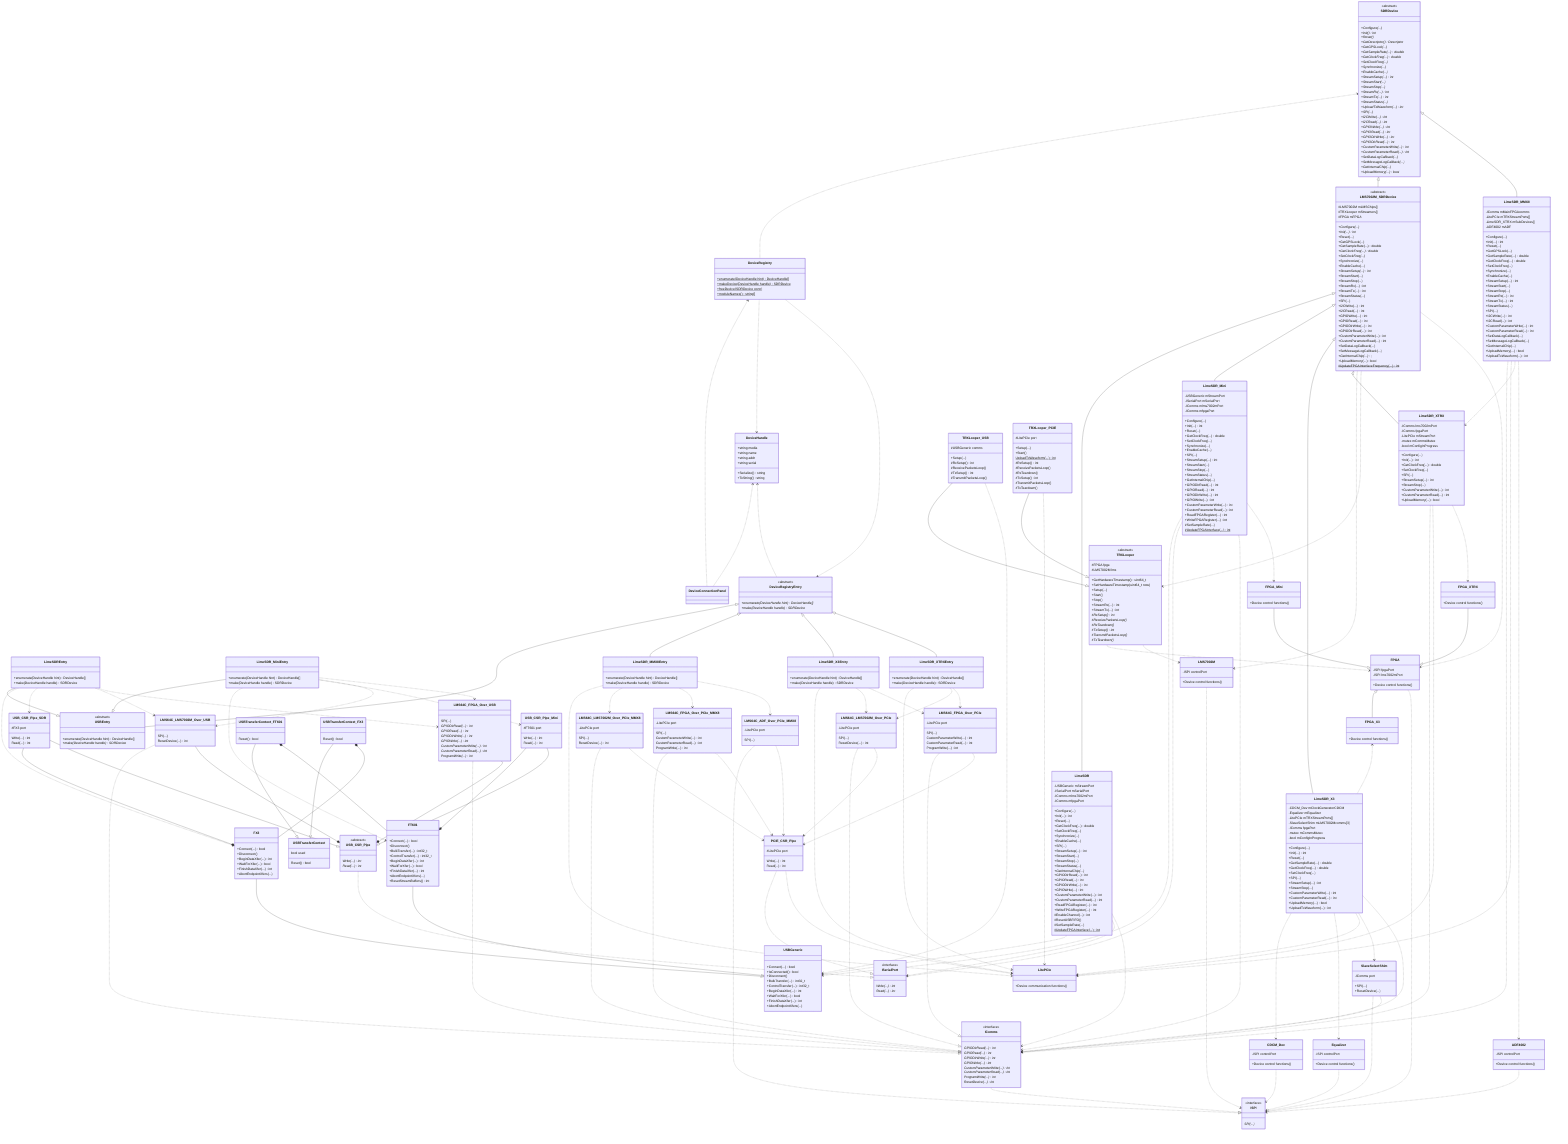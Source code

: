 classDiagram
    direction TB

    %%namespace DeviceEntry {
        class DeviceHandle {
            +string media
            +string name
            +string addr
            +string serial

            +Serialize() string
            +ToString() string
        }

        class DeviceRegistryEntry {
            <<abstract>>
            +enumerate(DeviceHandle hint) DeviceHandle[] *
            +make(DeviceHandle handle) SDRDevice *
        }

        class DeviceRegistry {
            +enumerate(DeviceHandle hint) DeviceHandle[] $
            +makeDevice(DeviceHandle handle) SDRDevice$
            +freeDevice(SDRDevice conn)$
            +moduleNames() string[]$
        }

        class LimeSDREntry {
            +enumerate(DeviceHandle hint) DeviceHandle[]
            +make(DeviceHandle handle) SDRDevice
        }

        class LimeSDR_MiniEntry {
            +enumerate(DeviceHandle hint) DeviceHandle[]
            +make(DeviceHandle handle) SDRDevice
        }

        class LimeSDR_MMX8Entry {
            +enumerate(DeviceHandle hint) DeviceHandle[]
            +make(DeviceHandle handle) SDRDevice
        }

        class LimeSDR_X3Entry {
            +enumerate(DeviceHandle hint) DeviceHandle[]
            +make(DeviceHandle handle) SDRDevice
        }

        class LimeSDR_XTRXEntry {
            +enumerate(DeviceHandle hint) DeviceHandle[]
            +make(DeviceHandle handle) SDRDevice
        }

        class USBEntry {
            <<abstract>>
            +enumerate(DeviceHandle hint) DeviceHandle[]
            +make(DeviceHandle handle) SDRDevice *
        }
    %%}

    %%namespace USBCommunications {
        class LMS64C_LMS7002M_Over_USB {
            SPI(...)
            ResetDevice(...) int
        }

        class LMS64C_FPGA_Over_USB {
            SPI(...)

            GPIODirRead(...) int *
            GPIORead(...) int *
            GPIODirWrite(...) int *
            GPIOWrite(...) int *

            CustomParameterWrite(...) int *
            CustomParameterRead(...) int *

            ProgramWrite(...) int *
        }

        class USB_CSR_Pipe_Mini {
            Write(...) int
            Read(...) int
            #FT601 port
        }

        class USB_CSR_Pipe_SDR {
            Write(...) int
            Read(...) int
            #FX3 port
        }

        class USBTransferContext_FT601 {
            Reset() bool
        }

        class USBTransferContext_FX3 {
            Reset() bool
        }

        class FT601 {
            +Connect(...) bool
            +Disconnect()

            +BulkTransfer(...) int32_t
            +ControlTransfer(...) int32_t

            +BeginDataXfer(...) int
            +WaitForXfer(...) bool
            +FinishDataXfer(...) int
            +AbortEndpointXfers(...)
            +ResetStreamBuffers() int
        }

        class FX3 {
            +Connect(...) bool
            +Disconnect()

            +BeginDataXfer(...) int
            +WaitForXfer(...) bool
            +FinishDataXfer(...) int
            +AbortEndpointXfers(...)
        }

        class USB_CSR_Pipe {
            <<abstract>>
            Write(...) int *
            Read(...) int *
        }

        class USBGeneric {
            +Connect(...) bool
            +IsConnected() bool
            +Disconnect()

            +BulkTransfer(...) int32_t
            +ControlTransfer(...) int32_t

            +BeginDataXfer(...) int
            +WaitForXfer(...) bool
            +FinishDataXfer(...) int
            +AbortEndpointXfers(...)
        }

        class USBTransferContext {
            bool used
            Reset() bool
        }
    %%}

    %%namespace Devices {
        class LimeSDR {
            +Configure(...)

            +Init(...)int
            +Reset(...)

            +GetClockFreq(...)double
            +SetClockFreq(...)

            +Synchronize(...)
            +EnableCache(...)

            +SPI(...)

            +StreamSetup(...)int

            +StreamStart(...)
            +StreamStop(...)

            +StreamStatus(...)

            +GetInternalChip(...)*

            +GPIODirRead(...)int
            +GPIORead(...)int
            +GPIODirWrite(...)int
            +GPIOWrite(...)int

            +CustomParameterWrite(...)int
            +CustomParameterRead(...)int

            +ReadFPGARegister(...)int
            +WriteFPGARegister(...)int

            #EnableChannel(...) int
            #ResetUSBFIFO()
            #SetSampleRate(...)
            #UpdateFPGAInterface(...)int $

            -USBGeneric mStreamPort
            -ISerialPort mSerialPort
            -IComms mlms7002mPort
            -IComms mfpgaPort
        }

        class LimeSDR_Mini {
            +Configure(...)

            +Init(...)int
            +Reset(...)

            +GetClockFreq(...)double
            +SetClockFreq(...)

            +Synchronize(...)
            +EnableCache(...)

            +SPI(...)

            +StreamSetup(...)int
            +StreamStart(...)
            +StreamStop(...)
            +StreamStatus(...)

            +GetInternalChip(...)

            +GPIODirRead(...)int
            +GPIORead(...)int
            +GPIODirWrite(...)int
            +GPIOWrite(...)int

            +CustomParameterWrite(...)int
            +CustomParameterRead(...)int

            +ReadFPGARegister(...)int
            +WriteFPGARegister(...)int

            #SetSampleRate(...)
            #UpdateFPGAInterface(...)int $

            -USBGeneric mStreamPort
            -ISerialPort mSerialPort
            -IComms mlms7002mPort
            -IComms mfpgaPort
        }

        class LimeSDR_X3 {
            +Configure(...)

            +Init(...)int
            +Reset(...)

            +GetSampleRate(...)double

            +GetClockFreq(...)double
            +SetClockFreq(...)

            +SPI(...)

            +StreamSetup(...)int
            +StreamStop(...)

            +CustomParameterWrite(...)int
            +CustomParameterRead(...)int

            +UploadMemory(...)bool
            +UploadTxWaveform(...)int

            -CDCM_Dev mClockGeneratorCDCM
            -Equalizer mEqualizer
            -LitePCIe mTRXStreamPorts[]
            -SlaveSelectShim mLMS7002Mcomms[3]
            -IComms fpgaPort
            -mutex mCommsMutex
            -bool mConfigInProgress
        }

        class LimeSDR_XTRX {
            +Configure(...)

            +Init(...)int

            +GetClockFreq(...)double
            +SetClockFreq(...)

            +SPI(...)

            +StreamSetup(...)int
            +StreamStop(...)

            +CustomParameterWrite(...)int
            +CustomParameterRead(...)int

            +UploadMemory(...)bool

            -IComms lms7002mPort
            -IComms fpgaPort
            -LitePCIe mStreamPort
            -mutex mCommsMutex
            -bool mConfigInProgress
        }

        class LimeSDR_MMX8 {
            +Configure(...)

            +Init(...)int
            +Reset(...)
            +GetGPSLock(...)

            +GetSampleRate(...)double

            +GetClockFreq(...)double
            +SetClockFreq(...)

            +Synchronize(...)
            +EnableCache(...)

            +StreamSetup(...)int
            +StreamStart(...)
            +StreamStop(...)

            +StreamRx(...)int
            +StreamTx(...)int
            +StreamStatus(...)

            +SPI(...)
            +I2CWrite(...)int
            +I2CRead(...)int

            +CustomParameterWrite(...)int
            +CustomParameterRead(...)int

            +SetDataLogCallback(...)
            +SetMessageLogCallback(...)

            +GetInternalChip(...)

            +UploadMemory(...)bool
            +UploadTxWaveform(...)int

            -IComms mMainFPGAcomms
            -LitePCIe mTRXStreamPorts[]
            -LimeSDR_XTRX mSubDevices[]
            -ADF4002 mADF
        }
    %%}

    %%namespace Interfaces {
        class ISPI {
            <<interface>>
            SPI(...) *
        }

        class IComms {
            <<interface>>
            GPIODirRead(...) int *
            GPIORead(...) int *
            GPIODirWrite(...) int *
            GPIOWrite(...) int *

            CustomParameterWrite(...) int *
            CustomParameterRead(...) int *

            ProgramWrite(...) int *

            ResetDevice(...) int *
        }

        class ISerialPort {
            <<interface>>
            Write(...) int *
            Read(...) int *
        }
    %%}

    %%namespace PCIeCommunications {
        class LitePCIe {
            +Device communication functions()
        }

        class LMS64C_LMS7002M_Over_PCIe {
            SPI(...)
            ResetDevice(...) int

            -LitePCIe port
        }

        class LMS64C_FPGA_Over_PCIe {
            SPI(...)
            CustomParameterWrite(...) int
            CustomParameterRead(...) int
            ProgramWrite(...) int

            -LitePCIe port
        }

        class LMS64C_LMS7002M_Over_PCIe_MMX8 {
            SPI(...)
            ResetDevice(...) int

            -LitePCIe port
        }

        class LMS64C_FPGA_Over_PCIe_MMX8 {
            SPI(...)
            CustomParameterWrite(...) int
            CustomParameterRead(...) int
            ProgramWrite(...) int

            -LitePCIe port
        }

        class LMS64C_ADF_Over_PCIe_MMX8 {
            SPI(...)
            -LitePCIe port
        }

        class PCIE_CSR_Pipe {
            Write(...) int
            Read(...) int

            #LitePCIe port
        }
    %%}

    %%namespace Components {
        class LMS7002M {
            -ISPI controlPort
            +Device control functions()
        }

        class ADF4002 {
            -ISPI controlPort
            +Device control functions()
        }

        class CDCM_Dev {
            -ISPI controlPort
            +Device control functions()
        }

        class Equalizer {
            -ISPI controlPort
            +Device control functions()
        }

        class FPGA {
            -ISPI fpgaPort
            -ISPI lms7002mPort

            +Device control functions()
        }

        class FPGA_Mini {
            +Device control functions()
        }

        class FPGA_X3 {
            +Device control functions()
        }          

        class FPGA_XTRX {
            +Device control functions()
        }
    %%}

    class SDRDevice {
        <<abstract>>
        +Configure(...)*

        +Init() int*
        +Reset()*

        +GetDescriptor() Descriptor *
        +GetGPSLock(...)*
        +GetSampleRate(...) double*

        +GetClockFreq(...) double*
        +SetClockFreq(...) *

        +Synchronize(...) *
        +EnableCache(...) *

        +StreamSetup(...) int*
        +StreamStart(...) *
        +StreamStop(...) *

        +StreamRx(...) int*
        +StreamTx(...) int*
        +StreamStatus(...) *

        +UploadTxWaveform(...) int*

        +SPI(...) *
        +I2CWrite(...) int*
        +I2CRead(...) int*

        +GPIOWrite(...) int*
        +GPIORead(...) int*
        +GPIODirWrite(...) int*
        +GPIODirRead(...) int*

        +CustomParameterWrite(...) int*
        +CustomParameterRead(...) int*

        +SetDataLogCallback(...) *
        +SetMessageLogCallback(...) *

        +GetInternalChip(...) *

        +UploadMemory(...) bool*
    }

    class LMS7002M_SDRDevice {
        <<abstract>>
        +Configure(...)*

        +Init(...)int*
        +Reset(...)
        +GetGPSLock(...)

        +GetSampleRate(...)double

        +GetClockFreq(...)double*
        +SetClockFreq(...)*

        +Synchronize(...)
        +EnableCache(...)

        +StreamSetup(...)int*
        +StreamStart(...)
        +StreamStop(...)

        +StreamRx(...)int
        +StreamTx(...)int
        +StreamStatus(...)

        +SPI(...)

        +I2CWrite(...)int
        +I2CRead(...)int
        +GPIOWrite(...)int
        +GPIORead(...)int
        +GPIODirWrite(...)int
        +GPIODirRead(...)int
        +CustomParameterWrite(...)int
        +CustomParameterRead(...)int

        +SetDataLogCallback(...)
        +SetMessageLogCallback(...)

        +GetInternalChip(...)*;

        +UploadMemory(...)bool

        #UpdateFPGAInterfaceFrequency(...) int $
        #LMS7002M mLMSChips[]
        #TRXLooper mStreamers[]
        #FPGA mFPGA
    }

    class SlaveSelectShim {
        -IComms port
        +SPI(...)
        +ResetDevice(...)
    }

    class TRXLooper {
        <<abstract>>
        +GetHardwareTimestamp() uint64_t
        +SetHardwareTimestamp(uint64_t now)
        +Setup(...)
        +Start()
        +Stop()

        +StreamRx(...)int
        +StreamTx(...)int

        #RxSetup()int*
        #ReceivePacketsLoop()*
        #RxTeardown()*

        #TxSetup()int*
        #TransmitPacketsLoop()*
        #TxTeardown()*

        #FPGA fpga
        #LMS7002M lms
    }

    class TRXLooper_USB {
        +Setup(...)

        #RxSetup()int
        #ReceivePacketsLoop()

        #TxSetup()int
        #TransmitPacketsLoop()
        #USBGeneric comms
    }

    class TRXLooper_PCIE {
        +Setup(...)
        +Start()

        UploadTxWaveform(...) int$

        #RxSetup()int
        #ReceivePacketsLoop()
        #RxTeardown()

        #TxSetup()int
        #TransmitPacketsLoop()
        #TxTeardown()
        #LitePCIe port
    }

    %% Device entry tree
    DeviceRegistry <.. DeviceConnectionPanel
    DeviceHandle <.. DeviceConnectionPanel

    DeviceRegistryEntry <|-- USBEntry
    LimeSDREntry --|> USBEntry
    LimeSDR_MiniEntry --|> USBEntry

    DeviceRegistryEntry <|-- LimeSDR_MMX8Entry
    DeviceRegistryEntry <|-- LimeSDR_X3Entry
    DeviceRegistryEntry <|-- LimeSDR_XTRXEntry

    SDRDevice <.. DeviceRegistry
    DeviceRegistry ..> DeviceHandle 
    DeviceHandle <.. DeviceRegistryEntry
    DeviceRegistry ..> DeviceRegistryEntry

    %% Interface implementations
    IComms ..|> ISPI

    USB_CSR_Pipe ..|> ISerialPort
    LMS64C_LMS7002M_Over_USB ..|> IComms
    LMS64C_FPGA_Over_USB ..|> IComms

    SlaveSelectShim ..|> ISPI
    PCIE_CSR_Pipe ..|> ISerialPort

    LMS64C_FPGA_Over_PCIe ..|> IComms
    LMS64C_LMS7002M_Over_PCIe ..|> IComms

    LMS64C_ADF_Over_PCIe_MMX8 ..|> ISPI
    LMS64C_FPGA_Over_PCIe_MMX8 ..|> IComms
    LMS64C_LMS7002M_Over_PCIe_MMX8 ..|> IComms

    %% SDRDevice implementations
    SDRDevice <|-- LMS7002M_SDRDevice
    SDRDevice <|-- LimeSDR_MMX8
    LMS7002M_SDRDevice <|-- LimeSDR
    LMS7002M_SDRDevice <|-- LimeSDR_Mini
    LMS7002M_SDRDevice <|-- LimeSDR_X3
    LMS7002M_SDRDevice <|-- LimeSDR_XTRX

    %% USB entry connections
    LimeSDREntry ..> FX3
    LimeSDREntry ..> USB_CSR_Pipe_SDR
    LimeSDREntry ..> LMS64C_LMS7002M_Over_USB
    LimeSDREntry ..> LMS64C_FPGA_Over_USB

    LimeSDR_MiniEntry ..> FT601
    LimeSDR_MiniEntry ..> USB_CSR_Pipe_Mini
    LimeSDR_MiniEntry ..> LMS64C_LMS7002M_Over_USB
    LimeSDR_MiniEntry ..> LMS64C_FPGA_Over_USB

    %% USB connections
    LMS64C_LMS7002M_Over_USB --* USB_CSR_Pipe
    LMS64C_FPGA_Over_USB --* USB_CSR_Pipe

    USB_CSR_Pipe_Mini --* FT601
    USB_CSR_Pipe_SDR --* FX3

    USB_CSR_Pipe_Mini --|> USB_CSR_Pipe
    USB_CSR_Pipe_SDR --|> USB_CSR_Pipe

    FT601 --|> USBGeneric
    FX3 --|> USBGeneric

    USBTransferContext_FT601 --|> USBTransferContext
    USBTransferContext_FX3 --|> USBTransferContext

    USBTransferContext_FT601 *-- FT601
    USBTransferContext_FX3 *-- FX3

    %% USB devices
    LimeSDR ..> USBGeneric
    LimeSDR ..> ISerialPort
    LimeSDR ..> IComms

    LimeSDR_Mini ..> USBGeneric
    LimeSDR_Mini ..> ISerialPort
    LimeSDR_Mini ..> IComms
    LimeSDR_Mini ..> FPGA_Mini

    %% PCIe connections
    PCIE_CSR_Pipe ..> LitePCIe
    SlaveSelectShim ..> IComms

    LMS64C_FPGA_Over_PCIe ..> PCIE_CSR_Pipe
    LMS64C_LMS7002M_Over_PCIe ..> PCIE_CSR_Pipe

    LMS64C_ADF_Over_PCIe_MMX8 ..> PCIE_CSR_Pipe
    LMS64C_FPGA_Over_PCIe_MMX8 ..> PCIE_CSR_Pipe
    LMS64C_LMS7002M_Over_PCIe_MMX8 ..> PCIE_CSR_Pipe

    %% PCIe entry connections
    LimeSDR_X3Entry ..> LitePCIe
    LimeSDR_X3Entry ..> LMS64C_LMS7002M_Over_PCIe
    LimeSDR_X3Entry ..> LMS64C_FPGA_Over_PCIe

    LimeSDR_XTRXEntry ..> LitePCIe
    LimeSDR_XTRXEntry ..> LMS64C_LMS7002M_Over_PCIe
    LimeSDR_XTRXEntry ..> LMS64C_FPGA_Over_PCIe

    LimeSDR_MMX8Entry ..> LitePCIe
    LimeSDR_MMX8Entry ..> LMS64C_LMS7002M_Over_PCIe_MMX8
    LimeSDR_MMX8Entry ..> LMS64C_FPGA_Over_PCIe_MMX8
    LimeSDR_MMX8Entry ..> LMS64C_ADF_Over_PCIe_MMX8

    %% PCIe devices
    LimeSDR_X3 ..> CDCM_Dev
    LimeSDR_X3 ..> Equalizer
    LimeSDR_X3 ..> LitePCIe
    LimeSDR_X3 ..> SlaveSelectShim
    LimeSDR_X3 ..> IComms
    FPGA_X3 <.. LimeSDR_X3 

    LimeSDR_XTRX ..> IComms
    LimeSDR_XTRX ..> LitePCIe
    LimeSDR_XTRX ..> FPGA_XTRX

    LimeSDR_MMX8 ..> IComms
    LimeSDR_MMX8 ..> LitePCIe
    LimeSDR_MMX8 ..> LimeSDR_XTRX
    LimeSDR_MMX8 ..> ADF4002

    %% Component dependencies
    LMS7002M ..> ISPI

    LMS7002M_SDRDevice ..> LMS7002M
    LMS7002M_SDRDevice ..> TRXLooper
    LMS7002M_SDRDevice ..> FPGA

    FPGA_Mini --|> FPGA
    FPGA <|-- FPGA_X3
    FPGA_XTRX --|> FPGA

    TRXLooper ..> FPGA
    TRXLooper ..> LMS7002M

    TRXLooper_USB --|> TRXLooper
    TRXLooper_PCIE --|> TRXLooper

    TRXLooper_USB ..> USBGeneric

    TRXLooper_PCIE ..> LitePCIe

    ADF4002 ..> ISPI
    CDCM_Dev ..> ISPI
    Equalizer ..> ISPI
    FPGA ..> ISPI